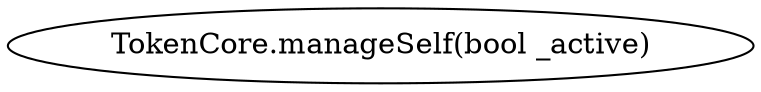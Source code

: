 digraph "" {
	graph [bb="0,0,312.75,36"];
	node [label="\N"];
	"TokenCore.manageSelf(bool _active)"	 [height=0.5,
		pos="156.37,18",
		width=4.3437];
}
digraph "" {
	graph [bb="0,0,312.75,36"];
	node [label="\N"];
	"TokenCore.manageSelf(bool _active)"	 [height=0.5,
		pos="156.37,18",
		width=4.3437];
}
digraph "" {
	graph [bb="0,0,312.75,36"];
	node [label="\N"];
	"TokenCore.manageSelf(bool _active)"	 [height=0.5,
		pos="156.37,18",
		width=4.3437];
}
digraph "" {
	graph [bb="0,0,312.75,36"];
	node [label="\N"];
	"TokenCore.manageSelf(bool _active)"	 [height=0.5,
		pos="156.37,18",
		width=4.3437];
}
digraph "" {
	graph [bb="0,0,312.75,36"];
	node [label="\N"];
	"TokenCore.manageSelf(bool _active)"	 [height=0.5,
		pos="156.37,18",
		width=4.3437];
}
